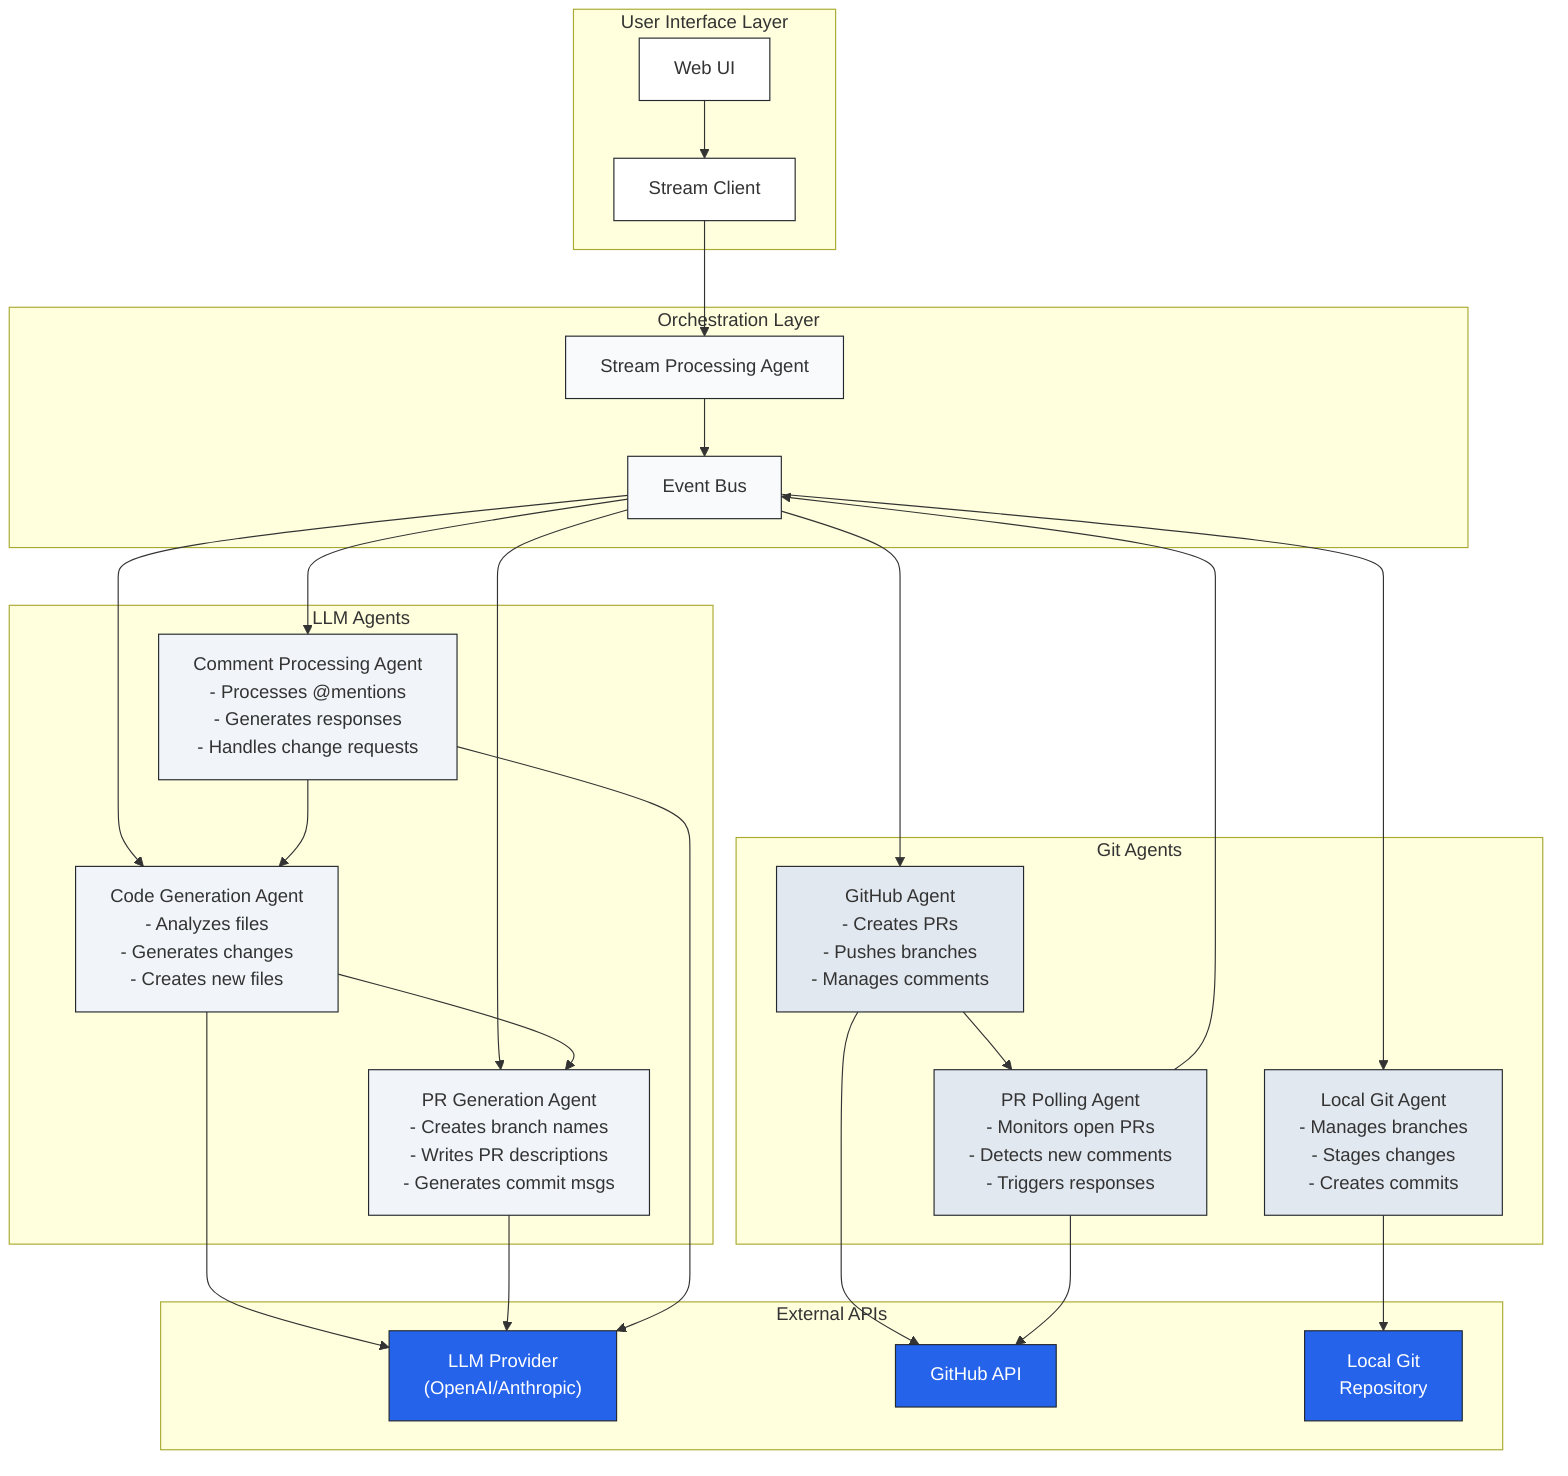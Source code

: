 flowchart TB
    subgraph UserInterface["User Interface Layer"]
        UI["Web UI"]
        StreamClient["Stream Client"]
    end

    subgraph Orchestration["Orchestration Layer"]
        StreamProcessor["Stream Processing Agent"]
        EventBus["Event Bus"]
    end

    subgraph LLMAgents["LLM Agents"]
        CodeGen["Code Generation Agent\n- Analyzes files\n- Generates changes\n- Creates new files"]
        PRGen["PR Generation Agent\n- Creates branch names\n- Writes PR descriptions\n- Generates commit msgs"]
        CommentAgent["Comment Processing Agent\n- Processes @mentions\n- Generates responses\n- Handles change requests"]
    end

    subgraph GitAgents["Git Agents"]
        LocalGit["Local Git Agent\n- Manages branches\n- Stages changes\n- Creates commits"]
        GitHubAgent["GitHub Agent\n- Creates PRs\n- Pushes branches\n- Manages comments"]
        PollAgent["PR Polling Agent\n- Monitors open PRs\n- Detects new comments\n- Triggers responses"]
    end

    subgraph ExternalAPIs["External APIs"]
        LLMProvider["LLM Provider\n(OpenAI/Anthropic)"]
        GitHubAPI["GitHub API"]
        Git["Local Git\nRepository"]
    end

    %% Connections between layers
    UI --> StreamClient
    StreamClient --> StreamProcessor
    StreamProcessor --> EventBus
    EventBus --> CodeGen & PRGen & CommentAgent
    EventBus --> LocalGit & GitHubAgent
    
    %% LLM Agent connections
    CodeGen & PRGen & CommentAgent --> LLMProvider
    
    %% Git Agent connections
    LocalGit --> Git
    GitHubAgent --> GitHubAPI
    PollAgent --> GitHubAPI
    PollAgent --> EventBus
    
    %% Agent collaborations
    CodeGen --> PRGen
    CommentAgent --> CodeGen
    GitHubAgent --> PollAgent
    
    %% Add styles matching logo colors
    classDef interface fill:#ffffff,stroke:#24292E
    classDef orchestration fill:#f8fafc,stroke:#24292E
    classDef llmagents fill:#f1f5f9,stroke:#24292E
    classDef gitagents fill:#e2e8f0,stroke:#24292E
    classDef external fill:#2563EB,stroke:#24292E,color:#ffffff
    
    class UI,StreamClient interface
    class StreamProcessor,EventBus orchestration
    class CodeGen,PRGen,CommentAgent llmagents
    class LocalGit,GitHubAgent,PollAgent gitagents
    class LLMProvider,GitHubAPI,Git external